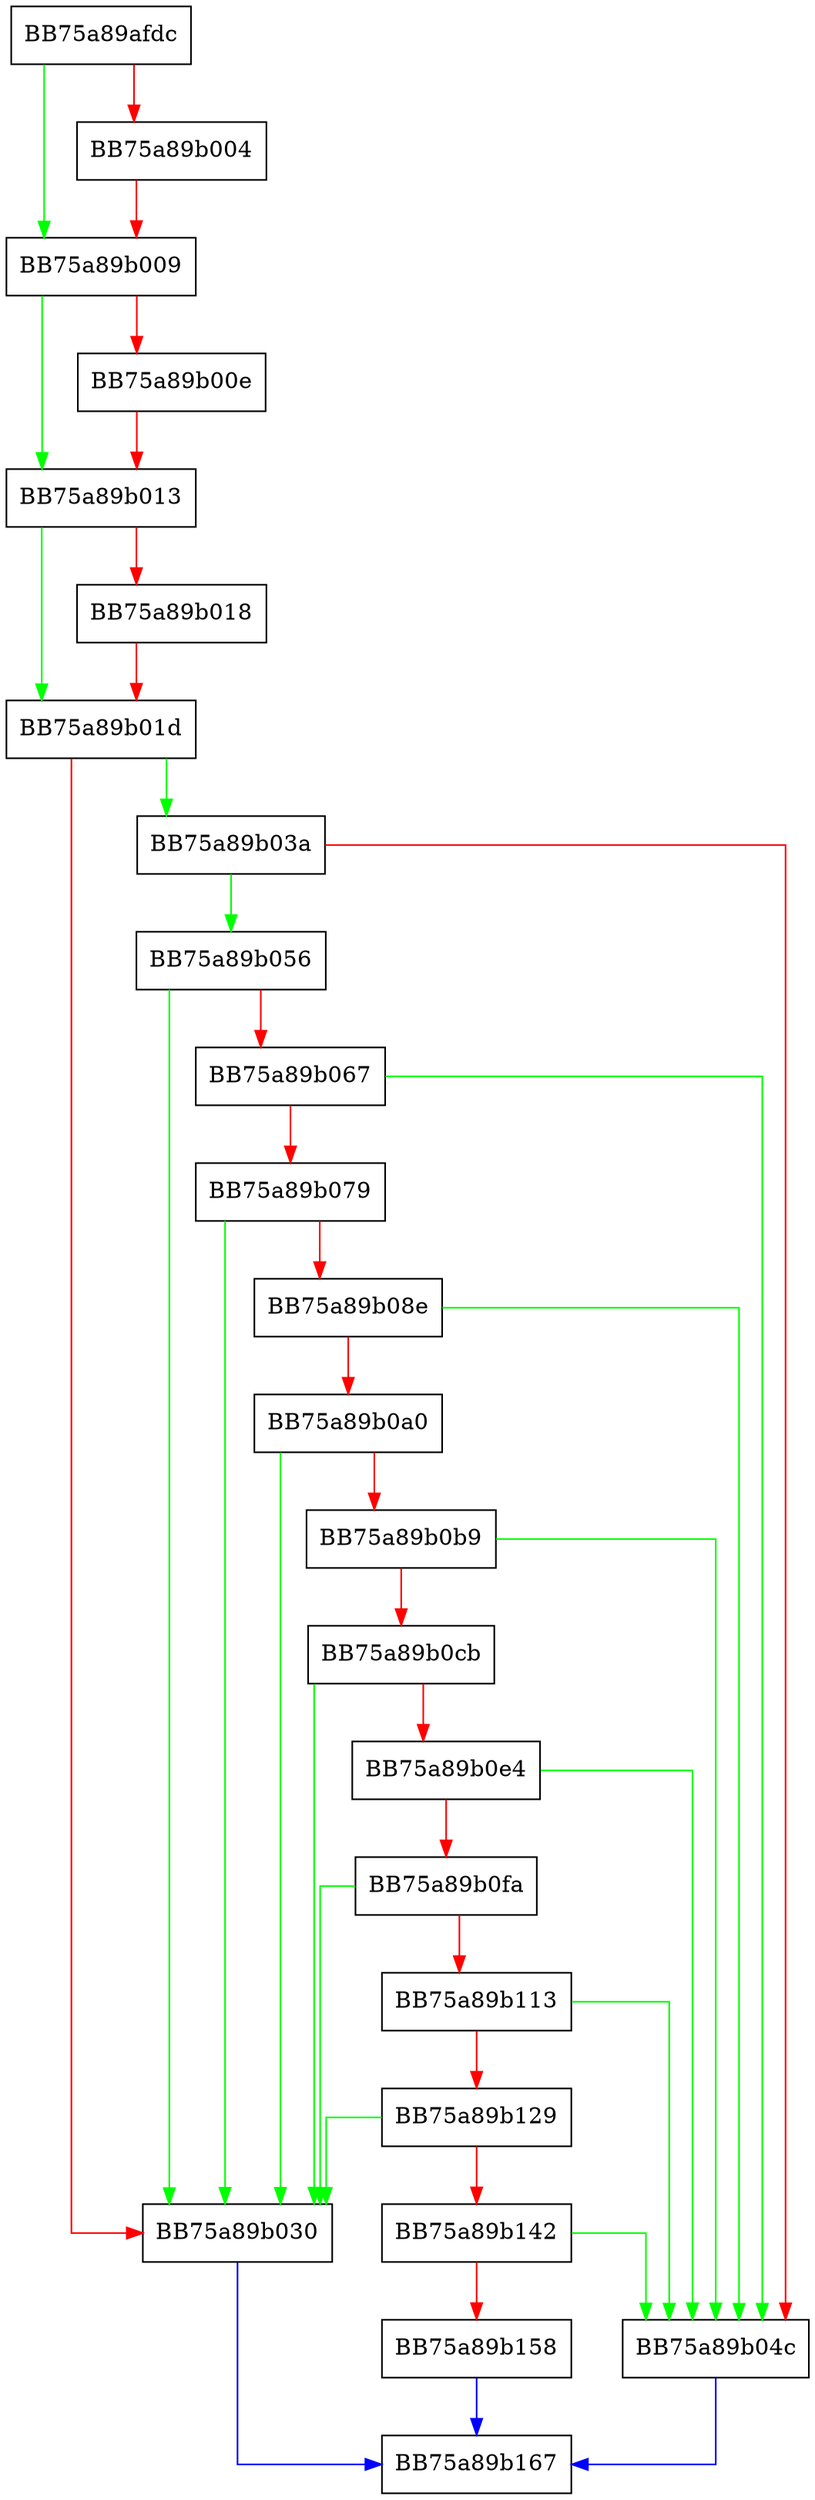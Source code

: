 digraph SerializeConfig {
  node [shape="box"];
  graph [splines=ortho];
  BB75a89afdc -> BB75a89b009 [color="green"];
  BB75a89afdc -> BB75a89b004 [color="red"];
  BB75a89b004 -> BB75a89b009 [color="red"];
  BB75a89b009 -> BB75a89b013 [color="green"];
  BB75a89b009 -> BB75a89b00e [color="red"];
  BB75a89b00e -> BB75a89b013 [color="red"];
  BB75a89b013 -> BB75a89b01d [color="green"];
  BB75a89b013 -> BB75a89b018 [color="red"];
  BB75a89b018 -> BB75a89b01d [color="red"];
  BB75a89b01d -> BB75a89b03a [color="green"];
  BB75a89b01d -> BB75a89b030 [color="red"];
  BB75a89b030 -> BB75a89b167 [color="blue"];
  BB75a89b03a -> BB75a89b056 [color="green"];
  BB75a89b03a -> BB75a89b04c [color="red"];
  BB75a89b04c -> BB75a89b167 [color="blue"];
  BB75a89b056 -> BB75a89b030 [color="green"];
  BB75a89b056 -> BB75a89b067 [color="red"];
  BB75a89b067 -> BB75a89b04c [color="green"];
  BB75a89b067 -> BB75a89b079 [color="red"];
  BB75a89b079 -> BB75a89b030 [color="green"];
  BB75a89b079 -> BB75a89b08e [color="red"];
  BB75a89b08e -> BB75a89b04c [color="green"];
  BB75a89b08e -> BB75a89b0a0 [color="red"];
  BB75a89b0a0 -> BB75a89b030 [color="green"];
  BB75a89b0a0 -> BB75a89b0b9 [color="red"];
  BB75a89b0b9 -> BB75a89b04c [color="green"];
  BB75a89b0b9 -> BB75a89b0cb [color="red"];
  BB75a89b0cb -> BB75a89b030 [color="green"];
  BB75a89b0cb -> BB75a89b0e4 [color="red"];
  BB75a89b0e4 -> BB75a89b04c [color="green"];
  BB75a89b0e4 -> BB75a89b0fa [color="red"];
  BB75a89b0fa -> BB75a89b030 [color="green"];
  BB75a89b0fa -> BB75a89b113 [color="red"];
  BB75a89b113 -> BB75a89b04c [color="green"];
  BB75a89b113 -> BB75a89b129 [color="red"];
  BB75a89b129 -> BB75a89b030 [color="green"];
  BB75a89b129 -> BB75a89b142 [color="red"];
  BB75a89b142 -> BB75a89b04c [color="green"];
  BB75a89b142 -> BB75a89b158 [color="red"];
  BB75a89b158 -> BB75a89b167 [color="blue"];
}